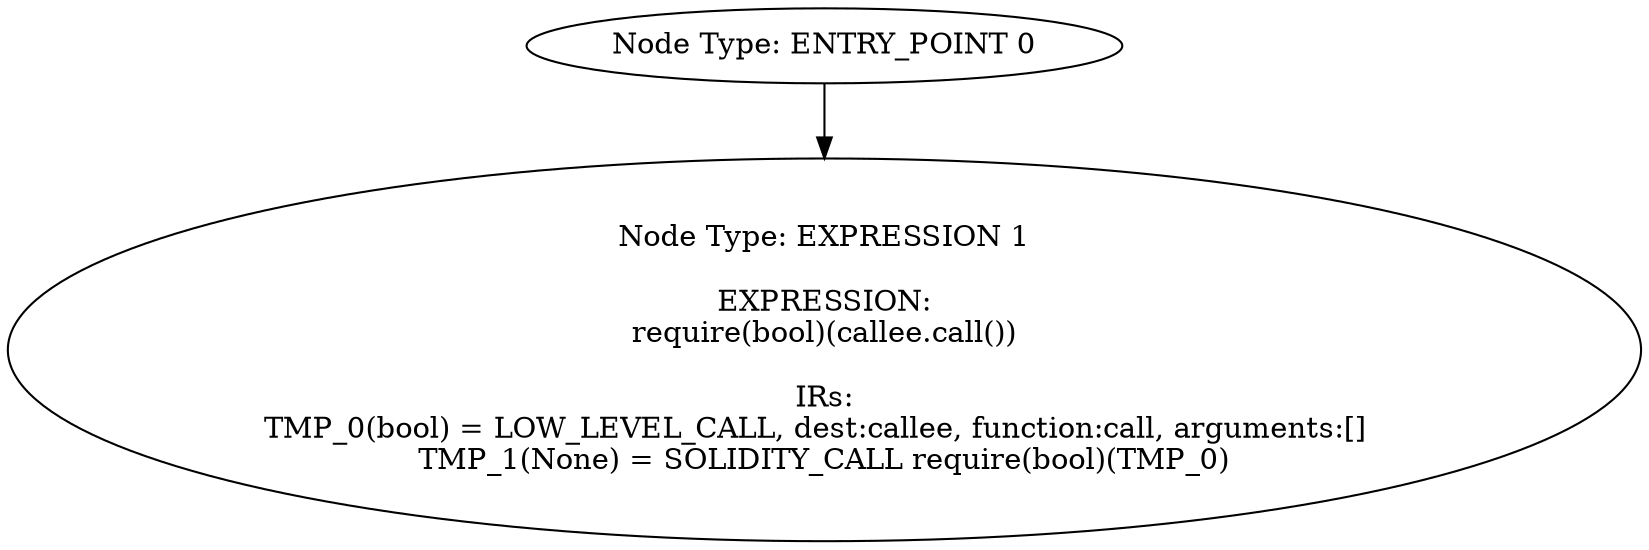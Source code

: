 digraph{
0[label="Node Type: ENTRY_POINT 0
"];
0->1;
1[label="Node Type: EXPRESSION 1

EXPRESSION:
require(bool)(callee.call())

IRs:
TMP_0(bool) = LOW_LEVEL_CALL, dest:callee, function:call, arguments:[]  
TMP_1(None) = SOLIDITY_CALL require(bool)(TMP_0)"];
}
